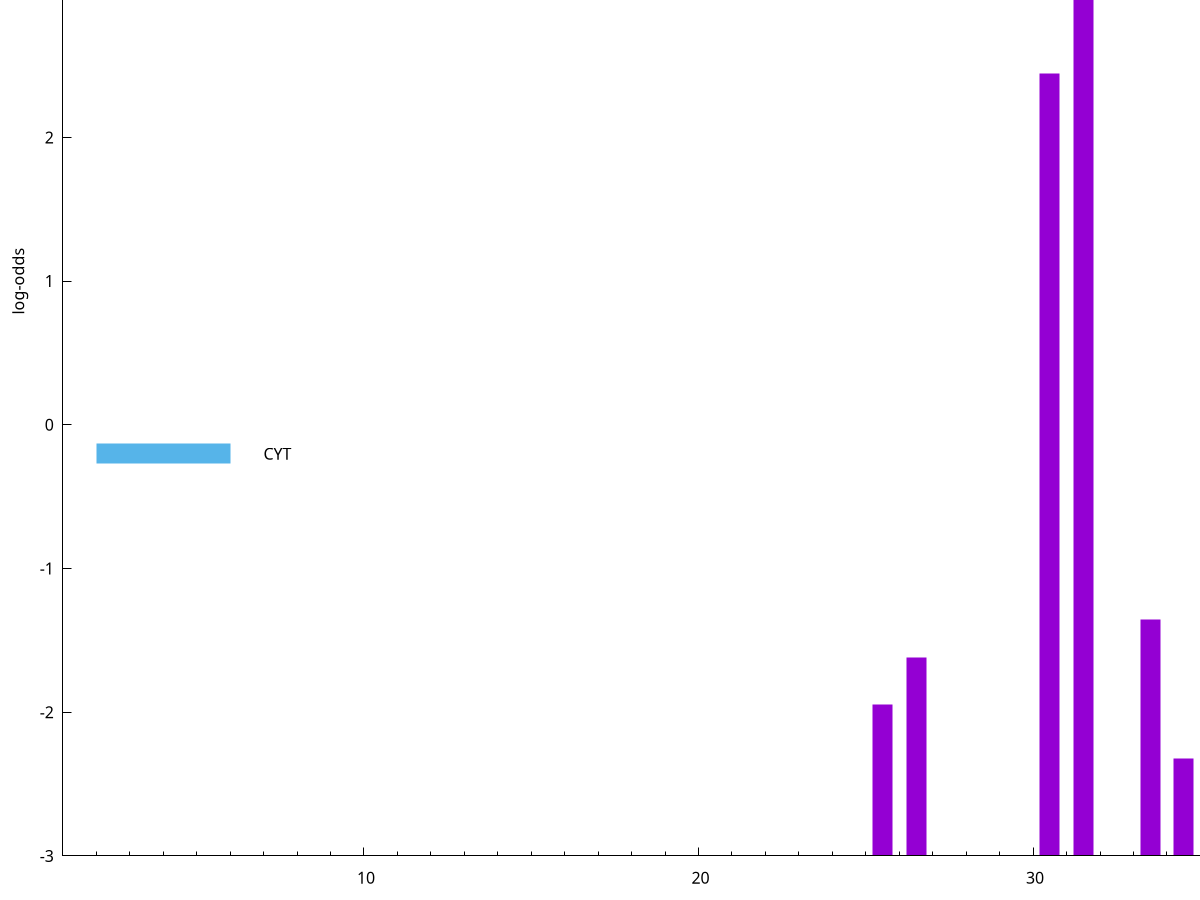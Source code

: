 set title "LipoP predictions for SRR4017929.gff"
set size 2., 1.4
set xrange [1:70] 
set mxtics 10
set yrange [-3:5]
set y2range [0:8]
set ylabel "log-odds"
set term postscript eps color solid "Helvetica" 30
set output "SRR4017929.gff75.eps"
set arrow from 2,4.6352 to 6,4.6352 nohead lt 1 lw 20
set label "SpI" at 7,4.6352
set arrow from 2,-0.200913 to 6,-0.200913 nohead lt 3 lw 20
set label "CYT" at 7,-0.200913
set arrow from 2,4.6352 to 6,4.6352 nohead lt 1 lw 20
set label "SpI" at 7,4.6352
# NOTE: The scores below are the log-odds scores with the threshold
# NOTE: subtracted (a hack to make gnuplot make the histogram all
# NOTE: look nice).
plot "-" axes x1y2 title "" with impulses lt 1 lw 20
31.500000 7.136690
30.500000 5.443220
35.500000 1.917440
33.500000 1.643090
26.500000 1.380060
25.500000 1.050860
34.500000 0.678180
e
exit
